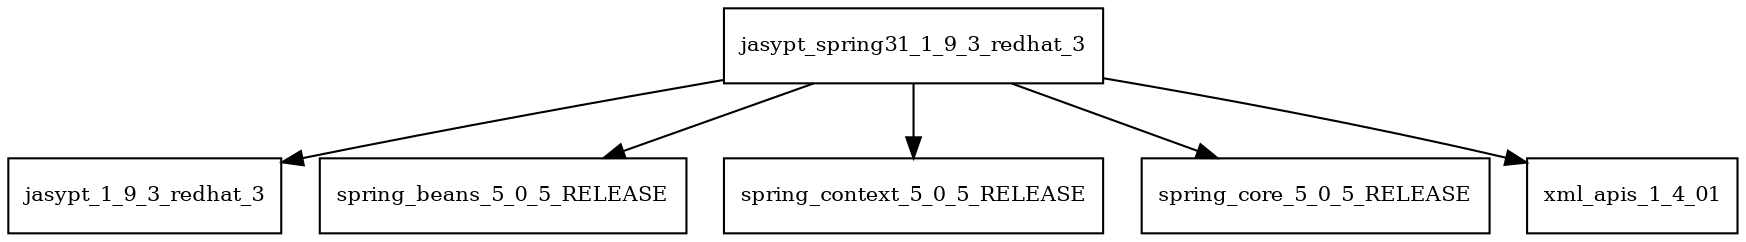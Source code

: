 digraph jasypt_spring31_1_9_3_redhat_3_dependencies {
  node [shape = box, fontsize=10.0];
  jasypt_spring31_1_9_3_redhat_3 -> jasypt_1_9_3_redhat_3;
  jasypt_spring31_1_9_3_redhat_3 -> spring_beans_5_0_5_RELEASE;
  jasypt_spring31_1_9_3_redhat_3 -> spring_context_5_0_5_RELEASE;
  jasypt_spring31_1_9_3_redhat_3 -> spring_core_5_0_5_RELEASE;
  jasypt_spring31_1_9_3_redhat_3 -> xml_apis_1_4_01;
}
